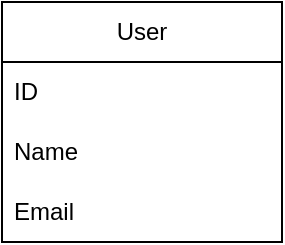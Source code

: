 <mxfile version="23.1.4" type="github">
  <diagram name="Page-1" id="b520641d-4fe3-3701-9064-5fc419738815">
    <mxGraphModel dx="874" dy="474" grid="1" gridSize="10" guides="1" tooltips="1" connect="1" arrows="1" fold="1" page="1" pageScale="1" pageWidth="1100" pageHeight="850" background="none" math="0" shadow="0">
      <root>
        <mxCell id="0" />
        <mxCell id="1" parent="0" />
        <mxCell id="Hqdrv58mR8JkHrrD70HS-1" value="&lt;font style=&quot;vertical-align: inherit;&quot;&gt;&lt;font style=&quot;vertical-align: inherit;&quot;&gt;User&lt;/font&gt;&lt;/font&gt;" style="swimlane;fontStyle=0;childLayout=stackLayout;horizontal=1;startSize=30;horizontalStack=0;resizeParent=1;resizeParentMax=0;resizeLast=0;collapsible=1;marginBottom=0;whiteSpace=wrap;html=1;" vertex="1" parent="1">
          <mxGeometry x="340" y="160" width="140" height="120" as="geometry" />
        </mxCell>
        <mxCell id="Hqdrv58mR8JkHrrD70HS-2" value="&lt;font style=&quot;vertical-align: inherit;&quot;&gt;&lt;font style=&quot;vertical-align: inherit;&quot;&gt;ID&lt;/font&gt;&lt;/font&gt;" style="text;strokeColor=none;fillColor=none;align=left;verticalAlign=middle;spacingLeft=4;spacingRight=4;overflow=hidden;points=[[0,0.5],[1,0.5]];portConstraint=eastwest;rotatable=0;whiteSpace=wrap;html=1;" vertex="1" parent="Hqdrv58mR8JkHrrD70HS-1">
          <mxGeometry y="30" width="140" height="30" as="geometry" />
        </mxCell>
        <mxCell id="Hqdrv58mR8JkHrrD70HS-3" value="&lt;font style=&quot;vertical-align: inherit;&quot;&gt;&lt;font style=&quot;vertical-align: inherit;&quot;&gt;Name&lt;/font&gt;&lt;/font&gt;" style="text;strokeColor=none;fillColor=none;align=left;verticalAlign=middle;spacingLeft=4;spacingRight=4;overflow=hidden;points=[[0,0.5],[1,0.5]];portConstraint=eastwest;rotatable=0;whiteSpace=wrap;html=1;" vertex="1" parent="Hqdrv58mR8JkHrrD70HS-1">
          <mxGeometry y="60" width="140" height="30" as="geometry" />
        </mxCell>
        <mxCell id="Hqdrv58mR8JkHrrD70HS-4" value="&lt;font style=&quot;vertical-align: inherit;&quot;&gt;&lt;font style=&quot;vertical-align: inherit;&quot;&gt;Email&lt;/font&gt;&lt;/font&gt;" style="text;strokeColor=none;fillColor=none;align=left;verticalAlign=middle;spacingLeft=4;spacingRight=4;overflow=hidden;points=[[0,0.5],[1,0.5]];portConstraint=eastwest;rotatable=0;whiteSpace=wrap;html=1;" vertex="1" parent="Hqdrv58mR8JkHrrD70HS-1">
          <mxGeometry y="90" width="140" height="30" as="geometry" />
        </mxCell>
      </root>
    </mxGraphModel>
  </diagram>
</mxfile>

